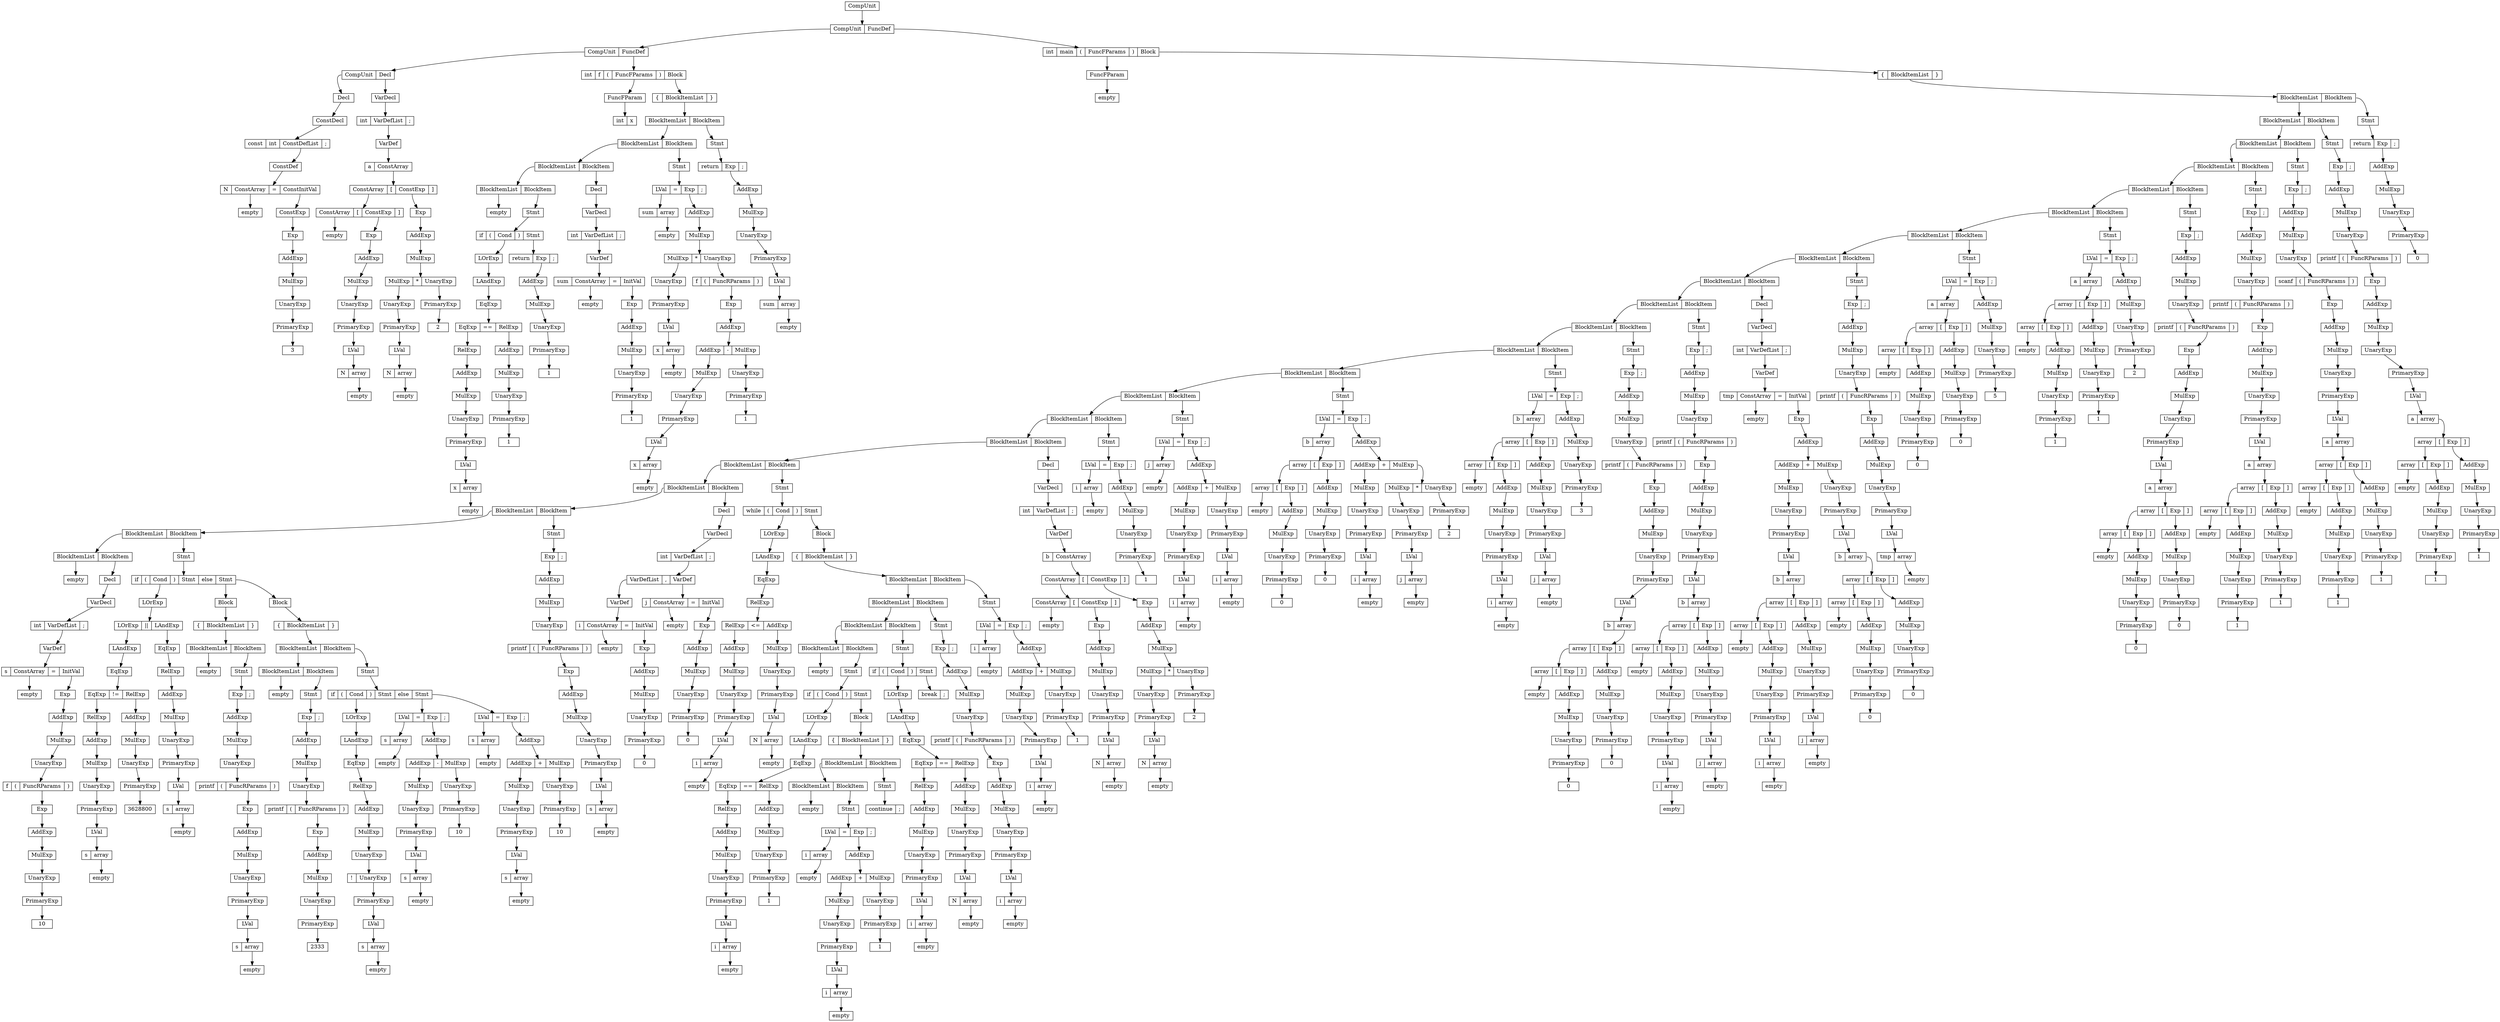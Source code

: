 digraph " "{node [shape = record,height=.1]node0[label = "<f0> CompUnit"];node1[label = "<f0> CompUnit|<f1> FuncDef"];
"node0":f0->"node1";
node2[label = "<f0> int|<f1> main|<f2> \(|<f3> FuncFParams|<f4> \)|<f5> Block"];
"node1":f1->"node2";
node3[label = "<f0> \{|<f1> BlockItemList|<f2> \}"];
"node2":f5->"node3";
node4[label = "<f0> BlockItemList|<f1> BlockItem"];
"node3":f1->"node4";
node5[label = "<f0> Stmt"];
"node4":f1->"node5";
node6[label = "<f0> return|<f1> Exp|<f2> \;"];
"node5":f0->"node6";
node7[label = "<f0> AddExp"];
"node6":f1->"node7";
node8[label = "<f0> MulExp"];
"node7":f0->"node8";
node9[label = "<f0> UnaryExp"];
"node8":f0->"node9";
node10[label = "<f0> PrimaryExp"];
"node9":f0->"node10";
node11[label = "<f0> \0"];
"node10":f0->"node11";
node12[label = "<f0> BlockItemList|<f1> BlockItem"];
"node4":f0->"node12";
node13[label = "<f0> Stmt"];
"node12":f1->"node13";
node14[label = "<f0> Exp|<f1> \;"];
"node13":f0->"node14";
node15[label = "<f0> AddExp"];
"node14":f0->"node15";
node16[label = "<f0> MulExp"];
"node15":f0->"node16";
node17[label = "<f0> UnaryExp"];
"node16":f0->"node17";
node18[label = "<f0> printf|<f1> \(|<f2> FuncRParams|<f3> \)"];
"node17":f0->"node18";
node19[label = "<f0> Exp"];
"node18":f2->"node19";
node20[label = "<f0> AddExp"];
"node19":f0->"node20";
node21[label = "<f0> MulExp"];
"node20":f0->"node21";
node22[label = "<f0> UnaryExp"];
"node21":f0->"node22";
node23[label = "<f0> PrimaryExp"];
"node22":f0->"node23";
node24[label = "<f0> LVal"];
"node23":f0->"node24";
node25[label = "<f0> a|<f1> array"];
"node24":f0->"node25";
node26[label = "<f0> array|<f1> \[|<f2> Exp|<f3> \]"];
"node25":f1->"node26";
node27[label = "<f0> AddExp"];
"node26":f2->"node27";
node28[label = "<f0> MulExp"];
"node27":f0->"node28";
node29[label = "<f0> UnaryExp"];
"node28":f0->"node29";
node30[label = "<f0> PrimaryExp"];
"node29":f0->"node30";
node31[label = "<f0> \1"];
"node30":f0->"node31";
node32[label = "<f0> array|<f1> \[|<f2> Exp|<f3> \]"];
"node26":f0->"node32";
node33[label = "<f0> AddExp"];
"node32":f2->"node33";
node34[label = "<f0> MulExp"];
"node33":f0->"node34";
node35[label = "<f0> UnaryExp"];
"node34":f0->"node35";
node36[label = "<f0> PrimaryExp"];
"node35":f0->"node36";
node37[label = "<f0> \1"];
"node36":f0->"node37";
node38[label = "<f0> empty"];
"node32":f0->"node38";
node39[label = "<f0> BlockItemList|<f1> BlockItem"];
"node12":f0->"node39";
node40[label = "<f0> Stmt"];
"node39":f1->"node40";
node41[label = "<f0> Exp|<f1> \;"];
"node40":f0->"node41";
node42[label = "<f0> AddExp"];
"node41":f0->"node42";
node43[label = "<f0> MulExp"];
"node42":f0->"node43";
node44[label = "<f0> UnaryExp"];
"node43":f0->"node44";
node45[label = "<f0> scanf|<f1> \(|<f2> FuncRParams|<f3> \)"];
"node44":f0->"node45";
node46[label = "<f0> Exp"];
"node45":f2->"node46";
node47[label = "<f0> AddExp"];
"node46":f0->"node47";
node48[label = "<f0> MulExp"];
"node47":f0->"node48";
node49[label = "<f0> UnaryExp"];
"node48":f0->"node49";
node50[label = "<f0> PrimaryExp"];
"node49":f0->"node50";
node51[label = "<f0> LVal"];
"node50":f0->"node51";
node52[label = "<f0> a|<f1> array"];
"node51":f0->"node52";
node53[label = "<f0> array|<f1> \[|<f2> Exp|<f3> \]"];
"node52":f1->"node53";
node54[label = "<f0> AddExp"];
"node53":f2->"node54";
node55[label = "<f0> MulExp"];
"node54":f0->"node55";
node56[label = "<f0> UnaryExp"];
"node55":f0->"node56";
node57[label = "<f0> PrimaryExp"];
"node56":f0->"node57";
node58[label = "<f0> \1"];
"node57":f0->"node58";
node59[label = "<f0> array|<f1> \[|<f2> Exp|<f3> \]"];
"node53":f0->"node59";
node60[label = "<f0> AddExp"];
"node59":f2->"node60";
node61[label = "<f0> MulExp"];
"node60":f0->"node61";
node62[label = "<f0> UnaryExp"];
"node61":f0->"node62";
node63[label = "<f0> PrimaryExp"];
"node62":f0->"node63";
node64[label = "<f0> \1"];
"node63":f0->"node64";
node65[label = "<f0> empty"];
"node59":f0->"node65";
node66[label = "<f0> BlockItemList|<f1> BlockItem"];
"node39":f0->"node66";
node67[label = "<f0> Stmt"];
"node66":f1->"node67";
node68[label = "<f0> Exp|<f1> \;"];
"node67":f0->"node68";
node69[label = "<f0> AddExp"];
"node68":f0->"node69";
node70[label = "<f0> MulExp"];
"node69":f0->"node70";
node71[label = "<f0> UnaryExp"];
"node70":f0->"node71";
node72[label = "<f0> printf|<f1> \(|<f2> FuncRParams|<f3> \)"];
"node71":f0->"node72";
node73[label = "<f0> Exp"];
"node72":f2->"node73";
node74[label = "<f0> AddExp"];
"node73":f0->"node74";
node75[label = "<f0> MulExp"];
"node74":f0->"node75";
node76[label = "<f0> UnaryExp"];
"node75":f0->"node76";
node77[label = "<f0> PrimaryExp"];
"node76":f0->"node77";
node78[label = "<f0> LVal"];
"node77":f0->"node78";
node79[label = "<f0> a|<f1> array"];
"node78":f0->"node79";
node80[label = "<f0> array|<f1> \[|<f2> Exp|<f3> \]"];
"node79":f1->"node80";
node81[label = "<f0> AddExp"];
"node80":f2->"node81";
node82[label = "<f0> MulExp"];
"node81":f0->"node82";
node83[label = "<f0> UnaryExp"];
"node82":f0->"node83";
node84[label = "<f0> PrimaryExp"];
"node83":f0->"node84";
node85[label = "<f0> \1"];
"node84":f0->"node85";
node86[label = "<f0> array|<f1> \[|<f2> Exp|<f3> \]"];
"node80":f0->"node86";
node87[label = "<f0> AddExp"];
"node86":f2->"node87";
node88[label = "<f0> MulExp"];
"node87":f0->"node88";
node89[label = "<f0> UnaryExp"];
"node88":f0->"node89";
node90[label = "<f0> PrimaryExp"];
"node89":f0->"node90";
node91[label = "<f0> \1"];
"node90":f0->"node91";
node92[label = "<f0> empty"];
"node86":f0->"node92";
node93[label = "<f0> BlockItemList|<f1> BlockItem"];
"node66":f0->"node93";
node94[label = "<f0> Stmt"];
"node93":f1->"node94";
node95[label = "<f0> Exp|<f1> \;"];
"node94":f0->"node95";
node96[label = "<f0> AddExp"];
"node95":f0->"node96";
node97[label = "<f0> MulExp"];
"node96":f0->"node97";
node98[label = "<f0> UnaryExp"];
"node97":f0->"node98";
node99[label = "<f0> printf|<f1> \(|<f2> FuncRParams|<f3> \)"];
"node98":f0->"node99";
node100[label = "<f0> Exp"];
"node99":f2->"node100";
node101[label = "<f0> AddExp"];
"node100":f0->"node101";
node102[label = "<f0> MulExp"];
"node101":f0->"node102";
node103[label = "<f0> UnaryExp"];
"node102":f0->"node103";
node104[label = "<f0> PrimaryExp"];
"node103":f0->"node104";
node105[label = "<f0> LVal"];
"node104":f0->"node105";
node106[label = "<f0> a|<f1> array"];
"node105":f0->"node106";
node107[label = "<f0> array|<f1> \[|<f2> Exp|<f3> \]"];
"node106":f1->"node107";
node108[label = "<f0> AddExp"];
"node107":f2->"node108";
node109[label = "<f0> MulExp"];
"node108":f0->"node109";
node110[label = "<f0> UnaryExp"];
"node109":f0->"node110";
node111[label = "<f0> PrimaryExp"];
"node110":f0->"node111";
node112[label = "<f0> \0"];
"node111":f0->"node112";
node113[label = "<f0> array|<f1> \[|<f2> Exp|<f3> \]"];
"node107":f0->"node113";
node114[label = "<f0> AddExp"];
"node113":f2->"node114";
node115[label = "<f0> MulExp"];
"node114":f0->"node115";
node116[label = "<f0> UnaryExp"];
"node115":f0->"node116";
node117[label = "<f0> PrimaryExp"];
"node116":f0->"node117";
node118[label = "<f0> \0"];
"node117":f0->"node118";
node119[label = "<f0> empty"];
"node113":f0->"node119";
node120[label = "<f0> BlockItemList|<f1> BlockItem"];
"node93":f0->"node120";
node121[label = "<f0> Stmt"];
"node120":f1->"node121";
node122[label = "<f0> LVal|<f1> \=|<f2> Exp|<f3> \;"];
"node121":f0->"node122";
node123[label = "<f0> AddExp"];
"node122":f2->"node123";
node124[label = "<f0> MulExp"];
"node123":f0->"node124";
node125[label = "<f0> UnaryExp"];
"node124":f0->"node125";
node126[label = "<f0> PrimaryExp"];
"node125":f0->"node126";
node127[label = "<f0> \2"];
"node126":f0->"node127";
node128[label = "<f0> a|<f1> array"];
"node122":f0->"node128";
node129[label = "<f0> array|<f1> \[|<f2> Exp|<f3> \]"];
"node128":f1->"node129";
node130[label = "<f0> AddExp"];
"node129":f2->"node130";
node131[label = "<f0> MulExp"];
"node130":f0->"node131";
node132[label = "<f0> UnaryExp"];
"node131":f0->"node132";
node133[label = "<f0> PrimaryExp"];
"node132":f0->"node133";
node134[label = "<f0> \1"];
"node133":f0->"node134";
node135[label = "<f0> array|<f1> \[|<f2> Exp|<f3> \]"];
"node129":f0->"node135";
node136[label = "<f0> AddExp"];
"node135":f2->"node136";
node137[label = "<f0> MulExp"];
"node136":f0->"node137";
node138[label = "<f0> UnaryExp"];
"node137":f0->"node138";
node139[label = "<f0> PrimaryExp"];
"node138":f0->"node139";
node140[label = "<f0> \1"];
"node139":f0->"node140";
node141[label = "<f0> empty"];
"node135":f0->"node141";
node142[label = "<f0> BlockItemList|<f1> BlockItem"];
"node120":f0->"node142";
node143[label = "<f0> Stmt"];
"node142":f1->"node143";
node144[label = "<f0> LVal|<f1> \=|<f2> Exp|<f3> \;"];
"node143":f0->"node144";
node145[label = "<f0> AddExp"];
"node144":f2->"node145";
node146[label = "<f0> MulExp"];
"node145":f0->"node146";
node147[label = "<f0> UnaryExp"];
"node146":f0->"node147";
node148[label = "<f0> PrimaryExp"];
"node147":f0->"node148";
node149[label = "<f0> \5"];
"node148":f0->"node149";
node150[label = "<f0> a|<f1> array"];
"node144":f0->"node150";
node151[label = "<f0> array|<f1> \[|<f2> Exp|<f3> \]"];
"node150":f1->"node151";
node152[label = "<f0> AddExp"];
"node151":f2->"node152";
node153[label = "<f0> MulExp"];
"node152":f0->"node153";
node154[label = "<f0> UnaryExp"];
"node153":f0->"node154";
node155[label = "<f0> PrimaryExp"];
"node154":f0->"node155";
node156[label = "<f0> \0"];
"node155":f0->"node156";
node157[label = "<f0> array|<f1> \[|<f2> Exp|<f3> \]"];
"node151":f0->"node157";
node158[label = "<f0> AddExp"];
"node157":f2->"node158";
node159[label = "<f0> MulExp"];
"node158":f0->"node159";
node160[label = "<f0> UnaryExp"];
"node159":f0->"node160";
node161[label = "<f0> PrimaryExp"];
"node160":f0->"node161";
node162[label = "<f0> \0"];
"node161":f0->"node162";
node163[label = "<f0> empty"];
"node157":f0->"node163";
node164[label = "<f0> BlockItemList|<f1> BlockItem"];
"node142":f0->"node164";
node165[label = "<f0> Stmt"];
"node164":f1->"node165";
node166[label = "<f0> Exp|<f1> \;"];
"node165":f0->"node166";
node167[label = "<f0> AddExp"];
"node166":f0->"node167";
node168[label = "<f0> MulExp"];
"node167":f0->"node168";
node169[label = "<f0> UnaryExp"];
"node168":f0->"node169";
node170[label = "<f0> printf|<f1> \(|<f2> FuncRParams|<f3> \)"];
"node169":f0->"node170";
node171[label = "<f0> Exp"];
"node170":f2->"node171";
node172[label = "<f0> AddExp"];
"node171":f0->"node172";
node173[label = "<f0> MulExp"];
"node172":f0->"node173";
node174[label = "<f0> UnaryExp"];
"node173":f0->"node174";
node175[label = "<f0> PrimaryExp"];
"node174":f0->"node175";
node176[label = "<f0> LVal"];
"node175":f0->"node176";
node177[label = "<f0> tmp|<f1> array"];
"node176":f0->"node177";
node178[label = "<f0> empty"];
"node177":f1->"node178";
node179[label = "<f0> BlockItemList|<f1> BlockItem"];
"node164":f0->"node179";
node180[label = "<f0> Decl"];
"node179":f1->"node180";
node181[label = "<f0> VarDecl"];
"node180":f0->"node181";
node182[label = "<f0> int|<f1> VarDefList|<f2> \;"];
"node181":f0->"node182";
node183[label = "<f0> VarDef"];
"node182":f1->"node183";
node184[label = "<f0> tmp|<f1> ConstArray|<f2> \=|<f3> InitVal"];
"node183":f0->"node184";
node185[label = "<f0> Exp"];
"node184":f3->"node185";
node186[label = "<f0> AddExp"];
"node185":f0->"node186";
node187[label = "<f0> AddExp|<f1> \+|<f2> MulExp"];
"node186":f0->"node187";
node188[label = "<f0> UnaryExp"];
"node187":f2->"node188";
node189[label = "<f0> PrimaryExp"];
"node188":f0->"node189";
node190[label = "<f0> LVal"];
"node189":f0->"node190";
node191[label = "<f0> b|<f1> array"];
"node190":f0->"node191";
node192[label = "<f0> array|<f1> \[|<f2> Exp|<f3> \]"];
"node191":f1->"node192";
node193[label = "<f0> AddExp"];
"node192":f2->"node193";
node194[label = "<f0> MulExp"];
"node193":f0->"node194";
node195[label = "<f0> UnaryExp"];
"node194":f0->"node195";
node196[label = "<f0> PrimaryExp"];
"node195":f0->"node196";
node197[label = "<f0> \0"];
"node196":f0->"node197";
node198[label = "<f0> array|<f1> \[|<f2> Exp|<f3> \]"];
"node192":f0->"node198";
node199[label = "<f0> AddExp"];
"node198":f2->"node199";
node200[label = "<f0> MulExp"];
"node199":f0->"node200";
node201[label = "<f0> UnaryExp"];
"node200":f0->"node201";
node202[label = "<f0> PrimaryExp"];
"node201":f0->"node202";
node203[label = "<f0> \0"];
"node202":f0->"node203";
node204[label = "<f0> empty"];
"node198":f0->"node204";
node205[label = "<f0> MulExp"];
"node187":f0->"node205";
node206[label = "<f0> UnaryExp"];
"node205":f0->"node206";
node207[label = "<f0> PrimaryExp"];
"node206":f0->"node207";
node208[label = "<f0> LVal"];
"node207":f0->"node208";
node209[label = "<f0> b|<f1> array"];
"node208":f0->"node209";
node210[label = "<f0> array|<f1> \[|<f2> Exp|<f3> \]"];
"node209":f1->"node210";
node211[label = "<f0> AddExp"];
"node210":f2->"node211";
node212[label = "<f0> MulExp"];
"node211":f0->"node212";
node213[label = "<f0> UnaryExp"];
"node212":f0->"node213";
node214[label = "<f0> PrimaryExp"];
"node213":f0->"node214";
node215[label = "<f0> LVal"];
"node214":f0->"node215";
node216[label = "<f0> j|<f1> array"];
"node215":f0->"node216";
node217[label = "<f0> empty"];
"node216":f1->"node217";
node218[label = "<f0> array|<f1> \[|<f2> Exp|<f3> \]"];
"node210":f0->"node218";
node219[label = "<f0> AddExp"];
"node218":f2->"node219";
node220[label = "<f0> MulExp"];
"node219":f0->"node220";
node221[label = "<f0> UnaryExp"];
"node220":f0->"node221";
node222[label = "<f0> PrimaryExp"];
"node221":f0->"node222";
node223[label = "<f0> LVal"];
"node222":f0->"node223";
node224[label = "<f0> i|<f1> array"];
"node223":f0->"node224";
node225[label = "<f0> empty"];
"node224":f1->"node225";
node226[label = "<f0> empty"];
"node218":f0->"node226";
node227[label = "<f0> empty"];
"node184":f1->"node227";
node228[label = "<f0> BlockItemList|<f1> BlockItem"];
"node179":f0->"node228";
node229[label = "<f0> Stmt"];
"node228":f1->"node229";
node230[label = "<f0> Exp|<f1> \;"];
"node229":f0->"node230";
node231[label = "<f0> AddExp"];
"node230":f0->"node231";
node232[label = "<f0> MulExp"];
"node231":f0->"node232";
node233[label = "<f0> UnaryExp"];
"node232":f0->"node233";
node234[label = "<f0> printf|<f1> \(|<f2> FuncRParams|<f3> \)"];
"node233":f0->"node234";
node235[label = "<f0> Exp"];
"node234":f2->"node235";
node236[label = "<f0> AddExp"];
"node235":f0->"node236";
node237[label = "<f0> MulExp"];
"node236":f0->"node237";
node238[label = "<f0> UnaryExp"];
"node237":f0->"node238";
node239[label = "<f0> PrimaryExp"];
"node238":f0->"node239";
node240[label = "<f0> LVal"];
"node239":f0->"node240";
node241[label = "<f0> b|<f1> array"];
"node240":f0->"node241";
node242[label = "<f0> array|<f1> \[|<f2> Exp|<f3> \]"];
"node241":f1->"node242";
node243[label = "<f0> AddExp"];
"node242":f2->"node243";
node244[label = "<f0> MulExp"];
"node243":f0->"node244";
node245[label = "<f0> UnaryExp"];
"node244":f0->"node245";
node246[label = "<f0> PrimaryExp"];
"node245":f0->"node246";
node247[label = "<f0> LVal"];
"node246":f0->"node247";
node248[label = "<f0> j|<f1> array"];
"node247":f0->"node248";
node249[label = "<f0> empty"];
"node248":f1->"node249";
node250[label = "<f0> array|<f1> \[|<f2> Exp|<f3> \]"];
"node242":f0->"node250";
node251[label = "<f0> AddExp"];
"node250":f2->"node251";
node252[label = "<f0> MulExp"];
"node251":f0->"node252";
node253[label = "<f0> UnaryExp"];
"node252":f0->"node253";
node254[label = "<f0> PrimaryExp"];
"node253":f0->"node254";
node255[label = "<f0> LVal"];
"node254":f0->"node255";
node256[label = "<f0> i|<f1> array"];
"node255":f0->"node256";
node257[label = "<f0> empty"];
"node256":f1->"node257";
node258[label = "<f0> empty"];
"node250":f0->"node258";
node259[label = "<f0> BlockItemList|<f1> BlockItem"];
"node228":f0->"node259";
node260[label = "<f0> Stmt"];
"node259":f1->"node260";
node261[label = "<f0> Exp|<f1> \;"];
"node260":f0->"node261";
node262[label = "<f0> AddExp"];
"node261":f0->"node262";
node263[label = "<f0> MulExp"];
"node262":f0->"node263";
node264[label = "<f0> UnaryExp"];
"node263":f0->"node264";
node265[label = "<f0> printf|<f1> \(|<f2> FuncRParams|<f3> \)"];
"node264":f0->"node265";
node266[label = "<f0> Exp"];
"node265":f2->"node266";
node267[label = "<f0> AddExp"];
"node266":f0->"node267";
node268[label = "<f0> MulExp"];
"node267":f0->"node268";
node269[label = "<f0> UnaryExp"];
"node268":f0->"node269";
node270[label = "<f0> PrimaryExp"];
"node269":f0->"node270";
node271[label = "<f0> LVal"];
"node270":f0->"node271";
node272[label = "<f0> b|<f1> array"];
"node271":f0->"node272";
node273[label = "<f0> array|<f1> \[|<f2> Exp|<f3> \]"];
"node272":f1->"node273";
node274[label = "<f0> AddExp"];
"node273":f2->"node274";
node275[label = "<f0> MulExp"];
"node274":f0->"node275";
node276[label = "<f0> UnaryExp"];
"node275":f0->"node276";
node277[label = "<f0> PrimaryExp"];
"node276":f0->"node277";
node278[label = "<f0> \0"];
"node277":f0->"node278";
node279[label = "<f0> array|<f1> \[|<f2> Exp|<f3> \]"];
"node273":f0->"node279";
node280[label = "<f0> AddExp"];
"node279":f2->"node280";
node281[label = "<f0> MulExp"];
"node280":f0->"node281";
node282[label = "<f0> UnaryExp"];
"node281":f0->"node282";
node283[label = "<f0> PrimaryExp"];
"node282":f0->"node283";
node284[label = "<f0> \0"];
"node283":f0->"node284";
node285[label = "<f0> empty"];
"node279":f0->"node285";
node286[label = "<f0> BlockItemList|<f1> BlockItem"];
"node259":f0->"node286";
node287[label = "<f0> Stmt"];
"node286":f1->"node287";
node288[label = "<f0> LVal|<f1> \=|<f2> Exp|<f3> \;"];
"node287":f0->"node288";
node289[label = "<f0> AddExp"];
"node288":f2->"node289";
node290[label = "<f0> MulExp"];
"node289":f0->"node290";
node291[label = "<f0> UnaryExp"];
"node290":f0->"node291";
node292[label = "<f0> PrimaryExp"];
"node291":f0->"node292";
node293[label = "<f0> \3"];
"node292":f0->"node293";
node294[label = "<f0> b|<f1> array"];
"node288":f0->"node294";
node295[label = "<f0> array|<f1> \[|<f2> Exp|<f3> \]"];
"node294":f1->"node295";
node296[label = "<f0> AddExp"];
"node295":f2->"node296";
node297[label = "<f0> MulExp"];
"node296":f0->"node297";
node298[label = "<f0> UnaryExp"];
"node297":f0->"node298";
node299[label = "<f0> PrimaryExp"];
"node298":f0->"node299";
node300[label = "<f0> LVal"];
"node299":f0->"node300";
node301[label = "<f0> j|<f1> array"];
"node300":f0->"node301";
node302[label = "<f0> empty"];
"node301":f1->"node302";
node303[label = "<f0> array|<f1> \[|<f2> Exp|<f3> \]"];
"node295":f0->"node303";
node304[label = "<f0> AddExp"];
"node303":f2->"node304";
node305[label = "<f0> MulExp"];
"node304":f0->"node305";
node306[label = "<f0> UnaryExp"];
"node305":f0->"node306";
node307[label = "<f0> PrimaryExp"];
"node306":f0->"node307";
node308[label = "<f0> LVal"];
"node307":f0->"node308";
node309[label = "<f0> i|<f1> array"];
"node308":f0->"node309";
node310[label = "<f0> empty"];
"node309":f1->"node310";
node311[label = "<f0> empty"];
"node303":f0->"node311";
node312[label = "<f0> BlockItemList|<f1> BlockItem"];
"node286":f0->"node312";
node313[label = "<f0> Stmt"];
"node312":f1->"node313";
node314[label = "<f0> LVal|<f1> \=|<f2> Exp|<f3> \;"];
"node313":f0->"node314";
node315[label = "<f0> AddExp"];
"node314":f2->"node315";
node316[label = "<f0> AddExp|<f1> \+|<f2> MulExp"];
"node315":f0->"node316";
node317[label = "<f0> MulExp|<f1> \*|<f2> UnaryExp"];
"node316":f2->"node317";
node318[label = "<f0> PrimaryExp"];
"node317":f2->"node318";
node319[label = "<f0> \2"];
"node318":f0->"node319";
node320[label = "<f0> UnaryExp"];
"node317":f0->"node320";
node321[label = "<f0> PrimaryExp"];
"node320":f0->"node321";
node322[label = "<f0> LVal"];
"node321":f0->"node322";
node323[label = "<f0> j|<f1> array"];
"node322":f0->"node323";
node324[label = "<f0> empty"];
"node323":f1->"node324";
node325[label = "<f0> MulExp"];
"node316":f0->"node325";
node326[label = "<f0> UnaryExp"];
"node325":f0->"node326";
node327[label = "<f0> PrimaryExp"];
"node326":f0->"node327";
node328[label = "<f0> LVal"];
"node327":f0->"node328";
node329[label = "<f0> i|<f1> array"];
"node328":f0->"node329";
node330[label = "<f0> empty"];
"node329":f1->"node330";
node331[label = "<f0> b|<f1> array"];
"node314":f0->"node331";
node332[label = "<f0> array|<f1> \[|<f2> Exp|<f3> \]"];
"node331":f1->"node332";
node333[label = "<f0> AddExp"];
"node332":f2->"node333";
node334[label = "<f0> MulExp"];
"node333":f0->"node334";
node335[label = "<f0> UnaryExp"];
"node334":f0->"node335";
node336[label = "<f0> PrimaryExp"];
"node335":f0->"node336";
node337[label = "<f0> \0"];
"node336":f0->"node337";
node338[label = "<f0> array|<f1> \[|<f2> Exp|<f3> \]"];
"node332":f0->"node338";
node339[label = "<f0> AddExp"];
"node338":f2->"node339";
node340[label = "<f0> MulExp"];
"node339":f0->"node340";
node341[label = "<f0> UnaryExp"];
"node340":f0->"node341";
node342[label = "<f0> PrimaryExp"];
"node341":f0->"node342";
node343[label = "<f0> \0"];
"node342":f0->"node343";
node344[label = "<f0> empty"];
"node338":f0->"node344";
node345[label = "<f0> BlockItemList|<f1> BlockItem"];
"node312":f0->"node345";
node346[label = "<f0> Stmt"];
"node345":f1->"node346";
node347[label = "<f0> LVal|<f1> \=|<f2> Exp|<f3> \;"];
"node346":f0->"node347";
node348[label = "<f0> AddExp"];
"node347":f2->"node348";
node349[label = "<f0> AddExp|<f1> \+|<f2> MulExp"];
"node348":f0->"node349";
node350[label = "<f0> UnaryExp"];
"node349":f2->"node350";
node351[label = "<f0> PrimaryExp"];
"node350":f0->"node351";
node352[label = "<f0> LVal"];
"node351":f0->"node352";
node353[label = "<f0> i|<f1> array"];
"node352":f0->"node353";
node354[label = "<f0> empty"];
"node353":f1->"node354";
node355[label = "<f0> MulExp"];
"node349":f0->"node355";
node356[label = "<f0> UnaryExp"];
"node355":f0->"node356";
node357[label = "<f0> PrimaryExp"];
"node356":f0->"node357";
node358[label = "<f0> LVal"];
"node357":f0->"node358";
node359[label = "<f0> i|<f1> array"];
"node358":f0->"node359";
node360[label = "<f0> empty"];
"node359":f1->"node360";
node361[label = "<f0> j|<f1> array"];
"node347":f0->"node361";
node362[label = "<f0> empty"];
"node361":f1->"node362";
node363[label = "<f0> BlockItemList|<f1> BlockItem"];
"node345":f0->"node363";
node364[label = "<f0> Stmt"];
"node363":f1->"node364";
node365[label = "<f0> LVal|<f1> \=|<f2> Exp|<f3> \;"];
"node364":f0->"node365";
node366[label = "<f0> AddExp"];
"node365":f2->"node366";
node367[label = "<f0> MulExp"];
"node366":f0->"node367";
node368[label = "<f0> UnaryExp"];
"node367":f0->"node368";
node369[label = "<f0> PrimaryExp"];
"node368":f0->"node369";
node370[label = "<f0> \1"];
"node369":f0->"node370";
node371[label = "<f0> i|<f1> array"];
"node365":f0->"node371";
node372[label = "<f0> empty"];
"node371":f1->"node372";
node373[label = "<f0> BlockItemList|<f1> BlockItem"];
"node363":f0->"node373";
node374[label = "<f0> Decl"];
"node373":f1->"node374";
node375[label = "<f0> VarDecl"];
"node374":f0->"node375";
node376[label = "<f0> int|<f1> VarDefList|<f2> \;"];
"node375":f0->"node376";
node377[label = "<f0> VarDef"];
"node376":f1->"node377";
node378[label = "<f0> b|<f1> ConstArray"];
"node377":f0->"node378";
node379[label = "<f0> ConstArray|<f1> \[|<f2> ConstExp|<f3> \]"];
"node378":f1->"node379";
node380[label = "<f0> Exp"];
"node379":f2->"node380";
node381[label = "<f0> AddExp"];
"node380":f0->"node381";
node382[label = "<f0> MulExp"];
"node381":f0->"node382";
node383[label = "<f0> MulExp|<f1> \*|<f2> UnaryExp"];
"node382":f0->"node383";
node384[label = "<f0> PrimaryExp"];
"node383":f2->"node384";
node385[label = "<f0> \2"];
"node384":f0->"node385";
node386[label = "<f0> UnaryExp"];
"node383":f0->"node386";
node387[label = "<f0> PrimaryExp"];
"node386":f0->"node387";
node388[label = "<f0> LVal"];
"node387":f0->"node388";
node389[label = "<f0> N|<f1> array"];
"node388":f0->"node389";
node390[label = "<f0> empty"];
"node389":f1->"node390";
node391[label = "<f0> ConstArray|<f1> \[|<f2> ConstExp|<f3> \]"];
"node379":f0->"node391";
node392[label = "<f0> Exp"];
"node391":f2->"node392";
node393[label = "<f0> AddExp"];
"node392":f0->"node393";
node394[label = "<f0> MulExp"];
"node393":f0->"node394";
node395[label = "<f0> UnaryExp"];
"node394":f0->"node395";
node396[label = "<f0> PrimaryExp"];
"node395":f0->"node396";
node397[label = "<f0> LVal"];
"node396":f0->"node397";
node398[label = "<f0> N|<f1> array"];
"node397":f0->"node398";
node399[label = "<f0> empty"];
"node398":f1->"node399";
node400[label = "<f0> empty"];
"node391":f0->"node400";
node401[label = "<f0> BlockItemList|<f1> BlockItem"];
"node373":f0->"node401";
node402[label = "<f0> Stmt"];
"node401":f1->"node402";
node403[label = "<f0> while|<f1> \(|<f2> Cond|<f3> \)|<f4> Stmt"];
"node402":f0->"node403";
node404[label = "<f0> Block"];
"node403":f4->"node404";
node405[label = "<f0> \{|<f1> BlockItemList|<f2> \}"];
"node404":f0->"node405";
node406[label = "<f0> BlockItemList|<f1> BlockItem"];
"node405":f1->"node406";
node407[label = "<f0> Stmt"];
"node406":f1->"node407";
node408[label = "<f0> LVal|<f1> \=|<f2> Exp|<f3> \;"];
"node407":f0->"node408";
node409[label = "<f0> AddExp"];
"node408":f2->"node409";
node410[label = "<f0> AddExp|<f1> \+|<f2> MulExp"];
"node409":f0->"node410";
node411[label = "<f0> UnaryExp"];
"node410":f2->"node411";
node412[label = "<f0> PrimaryExp"];
"node411":f0->"node412";
node413[label = "<f0> \1"];
"node412":f0->"node413";
node414[label = "<f0> MulExp"];
"node410":f0->"node414";
node415[label = "<f0> UnaryExp"];
"node414":f0->"node415";
node416[label = "<f0> PrimaryExp"];
"node415":f0->"node416";
node417[label = "<f0> LVal"];
"node416":f0->"node417";
node418[label = "<f0> i|<f1> array"];
"node417":f0->"node418";
node419[label = "<f0> empty"];
"node418":f1->"node419";
node420[label = "<f0> i|<f1> array"];
"node408":f0->"node420";
node421[label = "<f0> empty"];
"node420":f1->"node421";
node422[label = "<f0> BlockItemList|<f1> BlockItem"];
"node406":f0->"node422";
node423[label = "<f0> Stmt"];
"node422":f1->"node423";
node424[label = "<f0> Exp|<f1> \;"];
"node423":f0->"node424";
node425[label = "<f0> AddExp"];
"node424":f0->"node425";
node426[label = "<f0> MulExp"];
"node425":f0->"node426";
node427[label = "<f0> UnaryExp"];
"node426":f0->"node427";
node428[label = "<f0> printf|<f1> \(|<f2> FuncRParams|<f3> \)"];
"node427":f0->"node428";
node429[label = "<f0> Exp"];
"node428":f2->"node429";
node430[label = "<f0> AddExp"];
"node429":f0->"node430";
node431[label = "<f0> MulExp"];
"node430":f0->"node431";
node432[label = "<f0> UnaryExp"];
"node431":f0->"node432";
node433[label = "<f0> PrimaryExp"];
"node432":f0->"node433";
node434[label = "<f0> LVal"];
"node433":f0->"node434";
node435[label = "<f0> i|<f1> array"];
"node434":f0->"node435";
node436[label = "<f0> empty"];
"node435":f1->"node436";
node437[label = "<f0> BlockItemList|<f1> BlockItem"];
"node422":f0->"node437";
node438[label = "<f0> Stmt"];
"node437":f1->"node438";
node439[label = "<f0> if|<f1> \(|<f2> Cond|<f3> \)|<f4> Stmt"];
"node438":f0->"node439";
node440[label = "<f0> break|<f1> \;"];
"node439":f4->"node440";
node441[label = "<f0> LOrExp"];
"node439":f2->"node441";
node442[label = "<f0> LAndExp"];
"node441":f0->"node442";
node443[label = "<f0> EqExp"];
"node442":f0->"node443";
node444[label = "<f0> EqExp|<f1> \=\=|<f2> RelExp"];
"node443":f0->"node444";
node445[label = "<f0> AddExp"];
"node444":f2->"node445";
node446[label = "<f0> MulExp"];
"node445":f0->"node446";
node447[label = "<f0> UnaryExp"];
"node446":f0->"node447";
node448[label = "<f0> PrimaryExp"];
"node447":f0->"node448";
node449[label = "<f0> LVal"];
"node448":f0->"node449";
node450[label = "<f0> N|<f1> array"];
"node449":f0->"node450";
node451[label = "<f0> empty"];
"node450":f1->"node451";
node452[label = "<f0> RelExp"];
"node444":f0->"node452";
node453[label = "<f0> AddExp"];
"node452":f0->"node453";
node454[label = "<f0> MulExp"];
"node453":f0->"node454";
node455[label = "<f0> UnaryExp"];
"node454":f0->"node455";
node456[label = "<f0> PrimaryExp"];
"node455":f0->"node456";
node457[label = "<f0> LVal"];
"node456":f0->"node457";
node458[label = "<f0> i|<f1> array"];
"node457":f0->"node458";
node459[label = "<f0> empty"];
"node458":f1->"node459";
node460[label = "<f0> BlockItemList|<f1> BlockItem"];
"node437":f0->"node460";
node461[label = "<f0> Stmt"];
"node460":f1->"node461";
node462[label = "<f0> if|<f1> \(|<f2> Cond|<f3> \)|<f4> Stmt"];
"node461":f0->"node462";
node463[label = "<f0> Block"];
"node462":f4->"node463";
node464[label = "<f0> \{|<f1> BlockItemList|<f2> \}"];
"node463":f0->"node464";
node465[label = "<f0> BlockItemList|<f1> BlockItem"];
"node464":f1->"node465";
node466[label = "<f0> Stmt"];
"node465":f1->"node466";
node467[label = "<f0> continue|<f1> \;"];
"node466":f0->"node467";
node468[label = "<f0> BlockItemList|<f1> BlockItem"];
"node465":f0->"node468";
node469[label = "<f0> Stmt"];
"node468":f1->"node469";
node470[label = "<f0> LVal|<f1> \=|<f2> Exp|<f3> \;"];
"node469":f0->"node470";
node471[label = "<f0> AddExp"];
"node470":f2->"node471";
node472[label = "<f0> AddExp|<f1> \+|<f2> MulExp"];
"node471":f0->"node472";
node473[label = "<f0> UnaryExp"];
"node472":f2->"node473";
node474[label = "<f0> PrimaryExp"];
"node473":f0->"node474";
node475[label = "<f0> \1"];
"node474":f0->"node475";
node476[label = "<f0> MulExp"];
"node472":f0->"node476";
node477[label = "<f0> UnaryExp"];
"node476":f0->"node477";
node478[label = "<f0> PrimaryExp"];
"node477":f0->"node478";
node479[label = "<f0> LVal"];
"node478":f0->"node479";
node480[label = "<f0> i|<f1> array"];
"node479":f0->"node480";
node481[label = "<f0> empty"];
"node480":f1->"node481";
node482[label = "<f0> i|<f1> array"];
"node470":f0->"node482";
node483[label = "<f0> empty"];
"node482":f1->"node483";
node484[label = "<f0> empty"];
"node468":f0->"node484";
node485[label = "<f0> LOrExp"];
"node462":f2->"node485";
node486[label = "<f0> LAndExp"];
"node485":f0->"node486";
node487[label = "<f0> EqExp"];
"node486":f0->"node487";
node488[label = "<f0> EqExp|<f1> \=\=|<f2> RelExp"];
"node487":f0->"node488";
node489[label = "<f0> AddExp"];
"node488":f2->"node489";
node490[label = "<f0> MulExp"];
"node489":f0->"node490";
node491[label = "<f0> UnaryExp"];
"node490":f0->"node491";
node492[label = "<f0> PrimaryExp"];
"node491":f0->"node492";
node493[label = "<f0> \1"];
"node492":f0->"node493";
node494[label = "<f0> RelExp"];
"node488":f0->"node494";
node495[label = "<f0> AddExp"];
"node494":f0->"node495";
node496[label = "<f0> MulExp"];
"node495":f0->"node496";
node497[label = "<f0> UnaryExp"];
"node496":f0->"node497";
node498[label = "<f0> PrimaryExp"];
"node497":f0->"node498";
node499[label = "<f0> LVal"];
"node498":f0->"node499";
node500[label = "<f0> i|<f1> array"];
"node499":f0->"node500";
node501[label = "<f0> empty"];
"node500":f1->"node501";
node502[label = "<f0> empty"];
"node460":f0->"node502";
node503[label = "<f0> LOrExp"];
"node403":f2->"node503";
node504[label = "<f0> LAndExp"];
"node503":f0->"node504";
node505[label = "<f0> EqExp"];
"node504":f0->"node505";
node506[label = "<f0> RelExp"];
"node505":f0->"node506";
node507[label = "<f0> RelExp|<f1> \<\=|<f2> AddExp"];
"node506":f0->"node507";
node508[label = "<f0> MulExp"];
"node507":f2->"node508";
node509[label = "<f0> UnaryExp"];
"node508":f0->"node509";
node510[label = "<f0> PrimaryExp"];
"node509":f0->"node510";
node511[label = "<f0> LVal"];
"node510":f0->"node511";
node512[label = "<f0> N|<f1> array"];
"node511":f0->"node512";
node513[label = "<f0> empty"];
"node512":f1->"node513";
node514[label = "<f0> AddExp"];
"node507":f0->"node514";
node515[label = "<f0> MulExp"];
"node514":f0->"node515";
node516[label = "<f0> UnaryExp"];
"node515":f0->"node516";
node517[label = "<f0> PrimaryExp"];
"node516":f0->"node517";
node518[label = "<f0> LVal"];
"node517":f0->"node518";
node519[label = "<f0> i|<f1> array"];
"node518":f0->"node519";
node520[label = "<f0> empty"];
"node519":f1->"node520";
node521[label = "<f0> BlockItemList|<f1> BlockItem"];
"node401":f0->"node521";
node522[label = "<f0> Decl"];
"node521":f1->"node522";
node523[label = "<f0> VarDecl"];
"node522":f0->"node523";
node524[label = "<f0> int|<f1> VarDefList|<f2> \;"];
"node523":f0->"node524";
node525[label = "<f0> VarDefList|<f1> \,|<f2> VarDef"];
"node524":f1->"node525";
node526[label = "<f0> j|<f1> ConstArray|<f2> \=|<f3> InitVal"];
"node525":f2->"node526";
node527[label = "<f0> Exp"];
"node526":f3->"node527";
node528[label = "<f0> AddExp"];
"node527":f0->"node528";
node529[label = "<f0> MulExp"];
"node528":f0->"node529";
node530[label = "<f0> UnaryExp"];
"node529":f0->"node530";
node531[label = "<f0> PrimaryExp"];
"node530":f0->"node531";
node532[label = "<f0> \0"];
"node531":f0->"node532";
node533[label = "<f0> empty"];
"node526":f1->"node533";
node534[label = "<f0> VarDef"];
"node525":f0->"node534";
node535[label = "<f0> i|<f1> ConstArray|<f2> \=|<f3> InitVal"];
"node534":f0->"node535";
node536[label = "<f0> Exp"];
"node535":f3->"node536";
node537[label = "<f0> AddExp"];
"node536":f0->"node537";
node538[label = "<f0> MulExp"];
"node537":f0->"node538";
node539[label = "<f0> UnaryExp"];
"node538":f0->"node539";
node540[label = "<f0> PrimaryExp"];
"node539":f0->"node540";
node541[label = "<f0> \0"];
"node540":f0->"node541";
node542[label = "<f0> empty"];
"node535":f1->"node542";
node543[label = "<f0> BlockItemList|<f1> BlockItem"];
"node521":f0->"node543";
node544[label = "<f0> Stmt"];
"node543":f1->"node544";
node545[label = "<f0> Exp|<f1> \;"];
"node544":f0->"node545";
node546[label = "<f0> AddExp"];
"node545":f0->"node546";
node547[label = "<f0> MulExp"];
"node546":f0->"node547";
node548[label = "<f0> UnaryExp"];
"node547":f0->"node548";
node549[label = "<f0> printf|<f1> \(|<f2> FuncRParams|<f3> \)"];
"node548":f0->"node549";
node550[label = "<f0> Exp"];
"node549":f2->"node550";
node551[label = "<f0> AddExp"];
"node550":f0->"node551";
node552[label = "<f0> MulExp"];
"node551":f0->"node552";
node553[label = "<f0> UnaryExp"];
"node552":f0->"node553";
node554[label = "<f0> PrimaryExp"];
"node553":f0->"node554";
node555[label = "<f0> LVal"];
"node554":f0->"node555";
node556[label = "<f0> s|<f1> array"];
"node555":f0->"node556";
node557[label = "<f0> empty"];
"node556":f1->"node557";
node558[label = "<f0> BlockItemList|<f1> BlockItem"];
"node543":f0->"node558";
node559[label = "<f0> Stmt"];
"node558":f1->"node559";
node560[label = "<f0> if|<f1> \(|<f2> Cond|<f3> \)|<f4> Stmt|<f5> else|<f6> Stmt"];
"node559":f0->"node560";
node561[label = "<f0> Block"];
"node560":f6->"node561";
node562[label = "<f0> \{|<f1> BlockItemList|<f2> \}"];
"node561":f0->"node562";
node563[label = "<f0> BlockItemList|<f1> BlockItem"];
"node562":f1->"node563";
node564[label = "<f0> Stmt"];
"node563":f1->"node564";
node565[label = "<f0> Exp|<f1> \;"];
"node564":f0->"node565";
node566[label = "<f0> AddExp"];
"node565":f0->"node566";
node567[label = "<f0> MulExp"];
"node566":f0->"node567";
node568[label = "<f0> UnaryExp"];
"node567":f0->"node568";
node569[label = "<f0> printf|<f1> \(|<f2> FuncRParams|<f3> \)"];
"node568":f0->"node569";
node570[label = "<f0> Exp"];
"node569":f2->"node570";
node571[label = "<f0> AddExp"];
"node570":f0->"node571";
node572[label = "<f0> MulExp"];
"node571":f0->"node572";
node573[label = "<f0> UnaryExp"];
"node572":f0->"node573";
node574[label = "<f0> PrimaryExp"];
"node573":f0->"node574";
node575[label = "<f0> LVal"];
"node574":f0->"node575";
node576[label = "<f0> s|<f1> array"];
"node575":f0->"node576";
node577[label = "<f0> empty"];
"node576":f1->"node577";
node578[label = "<f0> empty"];
"node563":f0->"node578";
node579[label = "<f0> Block"];
"node560":f6->"node579";
node580[label = "<f0> \{|<f1> BlockItemList|<f2> \}"];
"node579":f0->"node580";
node581[label = "<f0> BlockItemList|<f1> BlockItem"];
"node580":f1->"node581";
node582[label = "<f0> Stmt"];
"node581":f1->"node582";
node583[label = "<f0> if|<f1> \(|<f2> Cond|<f3> \)|<f4> Stmt|<f5> else|<f6> Stmt"];
"node582":f0->"node583";
node584[label = "<f0> LVal|<f1> \=|<f2> Exp|<f3> \;"];
"node583":f6->"node584";
node585[label = "<f0> AddExp"];
"node584":f2->"node585";
node586[label = "<f0> AddExp|<f1> \+|<f2> MulExp"];
"node585":f0->"node586";
node587[label = "<f0> UnaryExp"];
"node586":f2->"node587";
node588[label = "<f0> PrimaryExp"];
"node587":f0->"node588";
node589[label = "<f0> \1\0"];
"node588":f0->"node589";
node590[label = "<f0> MulExp"];
"node586":f0->"node590";
node591[label = "<f0> UnaryExp"];
"node590":f0->"node591";
node592[label = "<f0> PrimaryExp"];
"node591":f0->"node592";
node593[label = "<f0> LVal"];
"node592":f0->"node593";
node594[label = "<f0> s|<f1> array"];
"node593":f0->"node594";
node595[label = "<f0> empty"];
"node594":f1->"node595";
node596[label = "<f0> s|<f1> array"];
"node584":f0->"node596";
node597[label = "<f0> empty"];
"node596":f1->"node597";
node598[label = "<f0> LVal|<f1> \=|<f2> Exp|<f3> \;"];
"node583":f6->"node598";
node599[label = "<f0> AddExp"];
"node598":f2->"node599";
node600[label = "<f0> AddExp|<f1> \-|<f2> MulExp"];
"node599":f0->"node600";
node601[label = "<f0> UnaryExp"];
"node600":f2->"node601";
node602[label = "<f0> PrimaryExp"];
"node601":f0->"node602";
node603[label = "<f0> \1\0"];
"node602":f0->"node603";
node604[label = "<f0> MulExp"];
"node600":f0->"node604";
node605[label = "<f0> UnaryExp"];
"node604":f0->"node605";
node606[label = "<f0> PrimaryExp"];
"node605":f0->"node606";
node607[label = "<f0> LVal"];
"node606":f0->"node607";
node608[label = "<f0> s|<f1> array"];
"node607":f0->"node608";
node609[label = "<f0> empty"];
"node608":f1->"node609";
node610[label = "<f0> s|<f1> array"];
"node598":f0->"node610";
node611[label = "<f0> empty"];
"node610":f1->"node611";
node612[label = "<f0> LOrExp"];
"node583":f2->"node612";
node613[label = "<f0> LAndExp"];
"node612":f0->"node613";
node614[label = "<f0> EqExp"];
"node613":f0->"node614";
node615[label = "<f0> RelExp"];
"node614":f0->"node615";
node616[label = "<f0> AddExp"];
"node615":f0->"node616";
node617[label = "<f0> MulExp"];
"node616":f0->"node617";
node618[label = "<f0> UnaryExp"];
"node617":f0->"node618";
node619[label = "<f0> \!|<f1> UnaryExp"];
"node618":f0->"node619";
node620[label = "<f0> PrimaryExp"];
"node619":f1->"node620";
node621[label = "<f0> LVal"];
"node620":f0->"node621";
node622[label = "<f0> s|<f1> array"];
"node621":f0->"node622";
node623[label = "<f0> empty"];
"node622":f1->"node623";
node624[label = "<f0> BlockItemList|<f1> BlockItem"];
"node581":f0->"node624";
node625[label = "<f0> Stmt"];
"node624":f1->"node625";
node626[label = "<f0> Exp|<f1> \;"];
"node625":f0->"node626";
node627[label = "<f0> AddExp"];
"node626":f0->"node627";
node628[label = "<f0> MulExp"];
"node627":f0->"node628";
node629[label = "<f0> UnaryExp"];
"node628":f0->"node629";
node630[label = "<f0> printf|<f1> \(|<f2> FuncRParams|<f3> \)"];
"node629":f0->"node630";
node631[label = "<f0> Exp"];
"node630":f2->"node631";
node632[label = "<f0> AddExp"];
"node631":f0->"node632";
node633[label = "<f0> MulExp"];
"node632":f0->"node633";
node634[label = "<f0> UnaryExp"];
"node633":f0->"node634";
node635[label = "<f0> PrimaryExp"];
"node634":f0->"node635";
node636[label = "<f0> 2333"];
"node635":f0->"node636";
node637[label = "<f0> empty"];
"node624":f0->"node637";
node638[label = "<f0> LOrExp"];
"node560":f2->"node638";
node639[label = "<f0> LOrExp|<f1> \|\||<f2> LAndExp"];
"node638":f0->"node639";
node640[label = "<f0> EqExp"];
"node639":f2->"node640";
node641[label = "<f0> RelExp"];
"node640":f0->"node641";
node642[label = "<f0> AddExp"];
"node641":f0->"node642";
node643[label = "<f0> MulExp"];
"node642":f0->"node643";
node644[label = "<f0> UnaryExp"];
"node643":f0->"node644";
node645[label = "<f0> PrimaryExp"];
"node644":f0->"node645";
node646[label = "<f0> LVal"];
"node645":f0->"node646";
node647[label = "<f0> s|<f1> array"];
"node646":f0->"node647";
node648[label = "<f0> empty"];
"node647":f1->"node648";
node649[label = "<f0> LAndExp"];
"node639":f0->"node649";
node650[label = "<f0> EqExp"];
"node649":f0->"node650";
node651[label = "<f0> EqExp|<f1> \!\=|<f2> RelExp"];
"node650":f0->"node651";
node652[label = "<f0> AddExp"];
"node651":f2->"node652";
node653[label = "<f0> MulExp"];
"node652":f0->"node653";
node654[label = "<f0> UnaryExp"];
"node653":f0->"node654";
node655[label = "<f0> PrimaryExp"];
"node654":f0->"node655";
node656[label = "<f0> 3628800"];
"node655":f0->"node656";
node657[label = "<f0> RelExp"];
"node651":f0->"node657";
node658[label = "<f0> AddExp"];
"node657":f0->"node658";
node659[label = "<f0> MulExp"];
"node658":f0->"node659";
node660[label = "<f0> UnaryExp"];
"node659":f0->"node660";
node661[label = "<f0> PrimaryExp"];
"node660":f0->"node661";
node662[label = "<f0> LVal"];
"node661":f0->"node662";
node663[label = "<f0> s|<f1> array"];
"node662":f0->"node663";
node664[label = "<f0> empty"];
"node663":f1->"node664";
node665[label = "<f0> BlockItemList|<f1> BlockItem"];
"node558":f0->"node665";
node666[label = "<f0> Decl"];
"node665":f1->"node666";
node667[label = "<f0> VarDecl"];
"node666":f0->"node667";
node668[label = "<f0> int|<f1> VarDefList|<f2> \;"];
"node667":f0->"node668";
node669[label = "<f0> VarDef"];
"node668":f1->"node669";
node670[label = "<f0> s|<f1> ConstArray|<f2> \=|<f3> InitVal"];
"node669":f0->"node670";
node671[label = "<f0> Exp"];
"node670":f3->"node671";
node672[label = "<f0> AddExp"];
"node671":f0->"node672";
node673[label = "<f0> MulExp"];
"node672":f0->"node673";
node674[label = "<f0> UnaryExp"];
"node673":f0->"node674";
node675[label = "<f0> f|<f1> \(|<f2> FuncRParams|<f3> \)"];
"node674":f0->"node675";
node676[label = "<f0> Exp"];
"node675":f2->"node676";
node677[label = "<f0> AddExp"];
"node676":f0->"node677";
node678[label = "<f0> MulExp"];
"node677":f0->"node678";
node679[label = "<f0> UnaryExp"];
"node678":f0->"node679";
node680[label = "<f0> PrimaryExp"];
"node679":f0->"node680";
node681[label = "<f0> \1\0"];
"node680":f0->"node681";
node682[label = "<f0> empty"];
"node670":f1->"node682";
node683[label = "<f0> empty"];
"node665":f0->"node683";
node684[label = "<f0> FuncFParam"];
"node2":f3->"node684";
node685[label = "<f0> empty"];
"node684":f0->"node685";
node686[label = "<f0> CompUnit|<f1> FuncDef"];
"node1":f0->"node686";
node687[label = "<f0> int|<f1> f|<f2> \(|<f3> FuncFParams|<f4> \)|<f5> Block"];
"node686":f1->"node687";
node688[label = "<f0> \{|<f1> BlockItemList|<f2> \}"];
"node687":f5->"node688";
node689[label = "<f0> BlockItemList|<f1> BlockItem"];
"node688":f1->"node689";
node690[label = "<f0> Stmt"];
"node689":f1->"node690";
node691[label = "<f0> return|<f1> Exp|<f2> \;"];
"node690":f0->"node691";
node692[label = "<f0> AddExp"];
"node691":f1->"node692";
node693[label = "<f0> MulExp"];
"node692":f0->"node693";
node694[label = "<f0> UnaryExp"];
"node693":f0->"node694";
node695[label = "<f0> PrimaryExp"];
"node694":f0->"node695";
node696[label = "<f0> LVal"];
"node695":f0->"node696";
node697[label = "<f0> sum|<f1> array"];
"node696":f0->"node697";
node698[label = "<f0> empty"];
"node697":f1->"node698";
node699[label = "<f0> BlockItemList|<f1> BlockItem"];
"node689":f0->"node699";
node700[label = "<f0> Stmt"];
"node699":f1->"node700";
node701[label = "<f0> LVal|<f1> \=|<f2> Exp|<f3> \;"];
"node700":f0->"node701";
node702[label = "<f0> AddExp"];
"node701":f2->"node702";
node703[label = "<f0> MulExp"];
"node702":f0->"node703";
node704[label = "<f0> MulExp|<f1> \*|<f2> UnaryExp"];
"node703":f0->"node704";
node705[label = "<f0> f|<f1> \(|<f2> FuncRParams|<f3> \)"];
"node704":f2->"node705";
node706[label = "<f0> Exp"];
"node705":f2->"node706";
node707[label = "<f0> AddExp"];
"node706":f0->"node707";
node708[label = "<f0> AddExp|<f1> \-|<f2> MulExp"];
"node707":f0->"node708";
node709[label = "<f0> UnaryExp"];
"node708":f2->"node709";
node710[label = "<f0> PrimaryExp"];
"node709":f0->"node710";
node711[label = "<f0> \1"];
"node710":f0->"node711";
node712[label = "<f0> MulExp"];
"node708":f0->"node712";
node713[label = "<f0> UnaryExp"];
"node712":f0->"node713";
node714[label = "<f0> PrimaryExp"];
"node713":f0->"node714";
node715[label = "<f0> LVal"];
"node714":f0->"node715";
node716[label = "<f0> x|<f1> array"];
"node715":f0->"node716";
node717[label = "<f0> empty"];
"node716":f1->"node717";
node718[label = "<f0> UnaryExp"];
"node704":f0->"node718";
node719[label = "<f0> PrimaryExp"];
"node718":f0->"node719";
node720[label = "<f0> LVal"];
"node719":f0->"node720";
node721[label = "<f0> x|<f1> array"];
"node720":f0->"node721";
node722[label = "<f0> empty"];
"node721":f1->"node722";
node723[label = "<f0> sum|<f1> array"];
"node701":f0->"node723";
node724[label = "<f0> empty"];
"node723":f1->"node724";
node725[label = "<f0> BlockItemList|<f1> BlockItem"];
"node699":f0->"node725";
node726[label = "<f0> Decl"];
"node725":f1->"node726";
node727[label = "<f0> VarDecl"];
"node726":f0->"node727";
node728[label = "<f0> int|<f1> VarDefList|<f2> \;"];
"node727":f0->"node728";
node729[label = "<f0> VarDef"];
"node728":f1->"node729";
node730[label = "<f0> sum|<f1> ConstArray|<f2> \=|<f3> InitVal"];
"node729":f0->"node730";
node731[label = "<f0> Exp"];
"node730":f3->"node731";
node732[label = "<f0> AddExp"];
"node731":f0->"node732";
node733[label = "<f0> MulExp"];
"node732":f0->"node733";
node734[label = "<f0> UnaryExp"];
"node733":f0->"node734";
node735[label = "<f0> PrimaryExp"];
"node734":f0->"node735";
node736[label = "<f0> \1"];
"node735":f0->"node736";
node737[label = "<f0> empty"];
"node730":f1->"node737";
node738[label = "<f0> BlockItemList|<f1> BlockItem"];
"node725":f0->"node738";
node739[label = "<f0> Stmt"];
"node738":f1->"node739";
node740[label = "<f0> if|<f1> \(|<f2> Cond|<f3> \)|<f4> Stmt"];
"node739":f0->"node740";
node741[label = "<f0> return|<f1> Exp|<f2> \;"];
"node740":f4->"node741";
node742[label = "<f0> AddExp"];
"node741":f1->"node742";
node743[label = "<f0> MulExp"];
"node742":f0->"node743";
node744[label = "<f0> UnaryExp"];
"node743":f0->"node744";
node745[label = "<f0> PrimaryExp"];
"node744":f0->"node745";
node746[label = "<f0> \1"];
"node745":f0->"node746";
node747[label = "<f0> LOrExp"];
"node740":f2->"node747";
node748[label = "<f0> LAndExp"];
"node747":f0->"node748";
node749[label = "<f0> EqExp"];
"node748":f0->"node749";
node750[label = "<f0> EqExp|<f1> \=\=|<f2> RelExp"];
"node749":f0->"node750";
node751[label = "<f0> AddExp"];
"node750":f2->"node751";
node752[label = "<f0> MulExp"];
"node751":f0->"node752";
node753[label = "<f0> UnaryExp"];
"node752":f0->"node753";
node754[label = "<f0> PrimaryExp"];
"node753":f0->"node754";
node755[label = "<f0> \1"];
"node754":f0->"node755";
node756[label = "<f0> RelExp"];
"node750":f0->"node756";
node757[label = "<f0> AddExp"];
"node756":f0->"node757";
node758[label = "<f0> MulExp"];
"node757":f0->"node758";
node759[label = "<f0> UnaryExp"];
"node758":f0->"node759";
node760[label = "<f0> PrimaryExp"];
"node759":f0->"node760";
node761[label = "<f0> LVal"];
"node760":f0->"node761";
node762[label = "<f0> x|<f1> array"];
"node761":f0->"node762";
node763[label = "<f0> empty"];
"node762":f1->"node763";
node764[label = "<f0> empty"];
"node738":f0->"node764";
node765[label = "<f0> FuncFParam"];
"node687":f3->"node765";
node766[label = "<f0> int|<f1> x"];
"node765":f0->"node766";
node767[label = "<f0> CompUnit|<f1> Decl"];
"node686":f0->"node767";
node768[label = "<f0> VarDecl"];
"node767":f1->"node768";
node769[label = "<f0> int|<f1> VarDefList|<f2> \;"];
"node768":f0->"node769";
node770[label = "<f0> VarDef"];
"node769":f1->"node770";
node771[label = "<f0> a|<f1> ConstArray"];
"node770":f0->"node771";
node772[label = "<f0> ConstArray|<f1> \[|<f2> ConstExp|<f3> \]"];
"node771":f1->"node772";
node773[label = "<f0> Exp"];
"node772":f2->"node773";
node774[label = "<f0> AddExp"];
"node773":f0->"node774";
node775[label = "<f0> MulExp"];
"node774":f0->"node775";
node776[label = "<f0> MulExp|<f1> \*|<f2> UnaryExp"];
"node775":f0->"node776";
node777[label = "<f0> PrimaryExp"];
"node776":f2->"node777";
node778[label = "<f0> \2"];
"node777":f0->"node778";
node779[label = "<f0> UnaryExp"];
"node776":f0->"node779";
node780[label = "<f0> PrimaryExp"];
"node779":f0->"node780";
node781[label = "<f0> LVal"];
"node780":f0->"node781";
node782[label = "<f0> N|<f1> array"];
"node781":f0->"node782";
node783[label = "<f0> empty"];
"node782":f1->"node783";
node784[label = "<f0> ConstArray|<f1> \[|<f2> ConstExp|<f3> \]"];
"node772":f0->"node784";
node785[label = "<f0> Exp"];
"node784":f2->"node785";
node786[label = "<f0> AddExp"];
"node785":f0->"node786";
node787[label = "<f0> MulExp"];
"node786":f0->"node787";
node788[label = "<f0> UnaryExp"];
"node787":f0->"node788";
node789[label = "<f0> PrimaryExp"];
"node788":f0->"node789";
node790[label = "<f0> LVal"];
"node789":f0->"node790";
node791[label = "<f0> N|<f1> array"];
"node790":f0->"node791";
node792[label = "<f0> empty"];
"node791":f1->"node792";
node793[label = "<f0> empty"];
"node784":f0->"node793";
node794[label = "<f0> Decl"];
"node767":f0->"node794";
node795[label = "<f0> ConstDecl"];
"node794":f0->"node795";
node796[label = "<f0> const|<f1> int|<f2> ConstDefList|<f3> \;"];
"node795":f0->"node796";
node797[label = "<f0> ConstDef"];
"node796":f2->"node797";
node798[label = "<f0> N|<f1> ConstArray|<f2> \=|<f3> ConstInitVal"];
"node797":f0->"node798";
node799[label = "<f0> ConstExp"];
"node798":f3->"node799";
node800[label = "<f0> Exp"];
"node799":f0->"node800";
node801[label = "<f0> AddExp"];
"node800":f0->"node801";
node802[label = "<f0> MulExp"];
"node801":f0->"node802";
node803[label = "<f0> UnaryExp"];
"node802":f0->"node803";
node804[label = "<f0> PrimaryExp"];
"node803":f0->"node804";
node805[label = "<f0> \3"];
"node804":f0->"node805";
node806[label = "<f0> empty"];
"node798":f1->"node806";
}